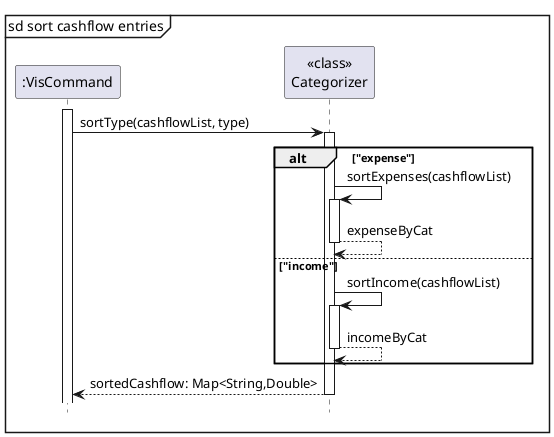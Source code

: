 @startuml

mainframe sd sort cashflow entries

autoactivate on

participant ":VisCommand"
participant "<<class>>\nCategorizer"

activate ":VisCommand"

":VisCommand"-> "<<class>>\nCategorizer": sortType(cashflowList, type)

alt "expense"
    "<<class>>\nCategorizer" -> "<<class>>\nCategorizer": sortExpenses(cashflowList)
    return expenseByCat
else "income"
    "<<class>>\nCategorizer" -> "<<class>>\nCategorizer": sortIncome(cashflowList)
    return incomeByCat
end

return sortedCashflow: Map<String,Double>

hide footbox

@enduml